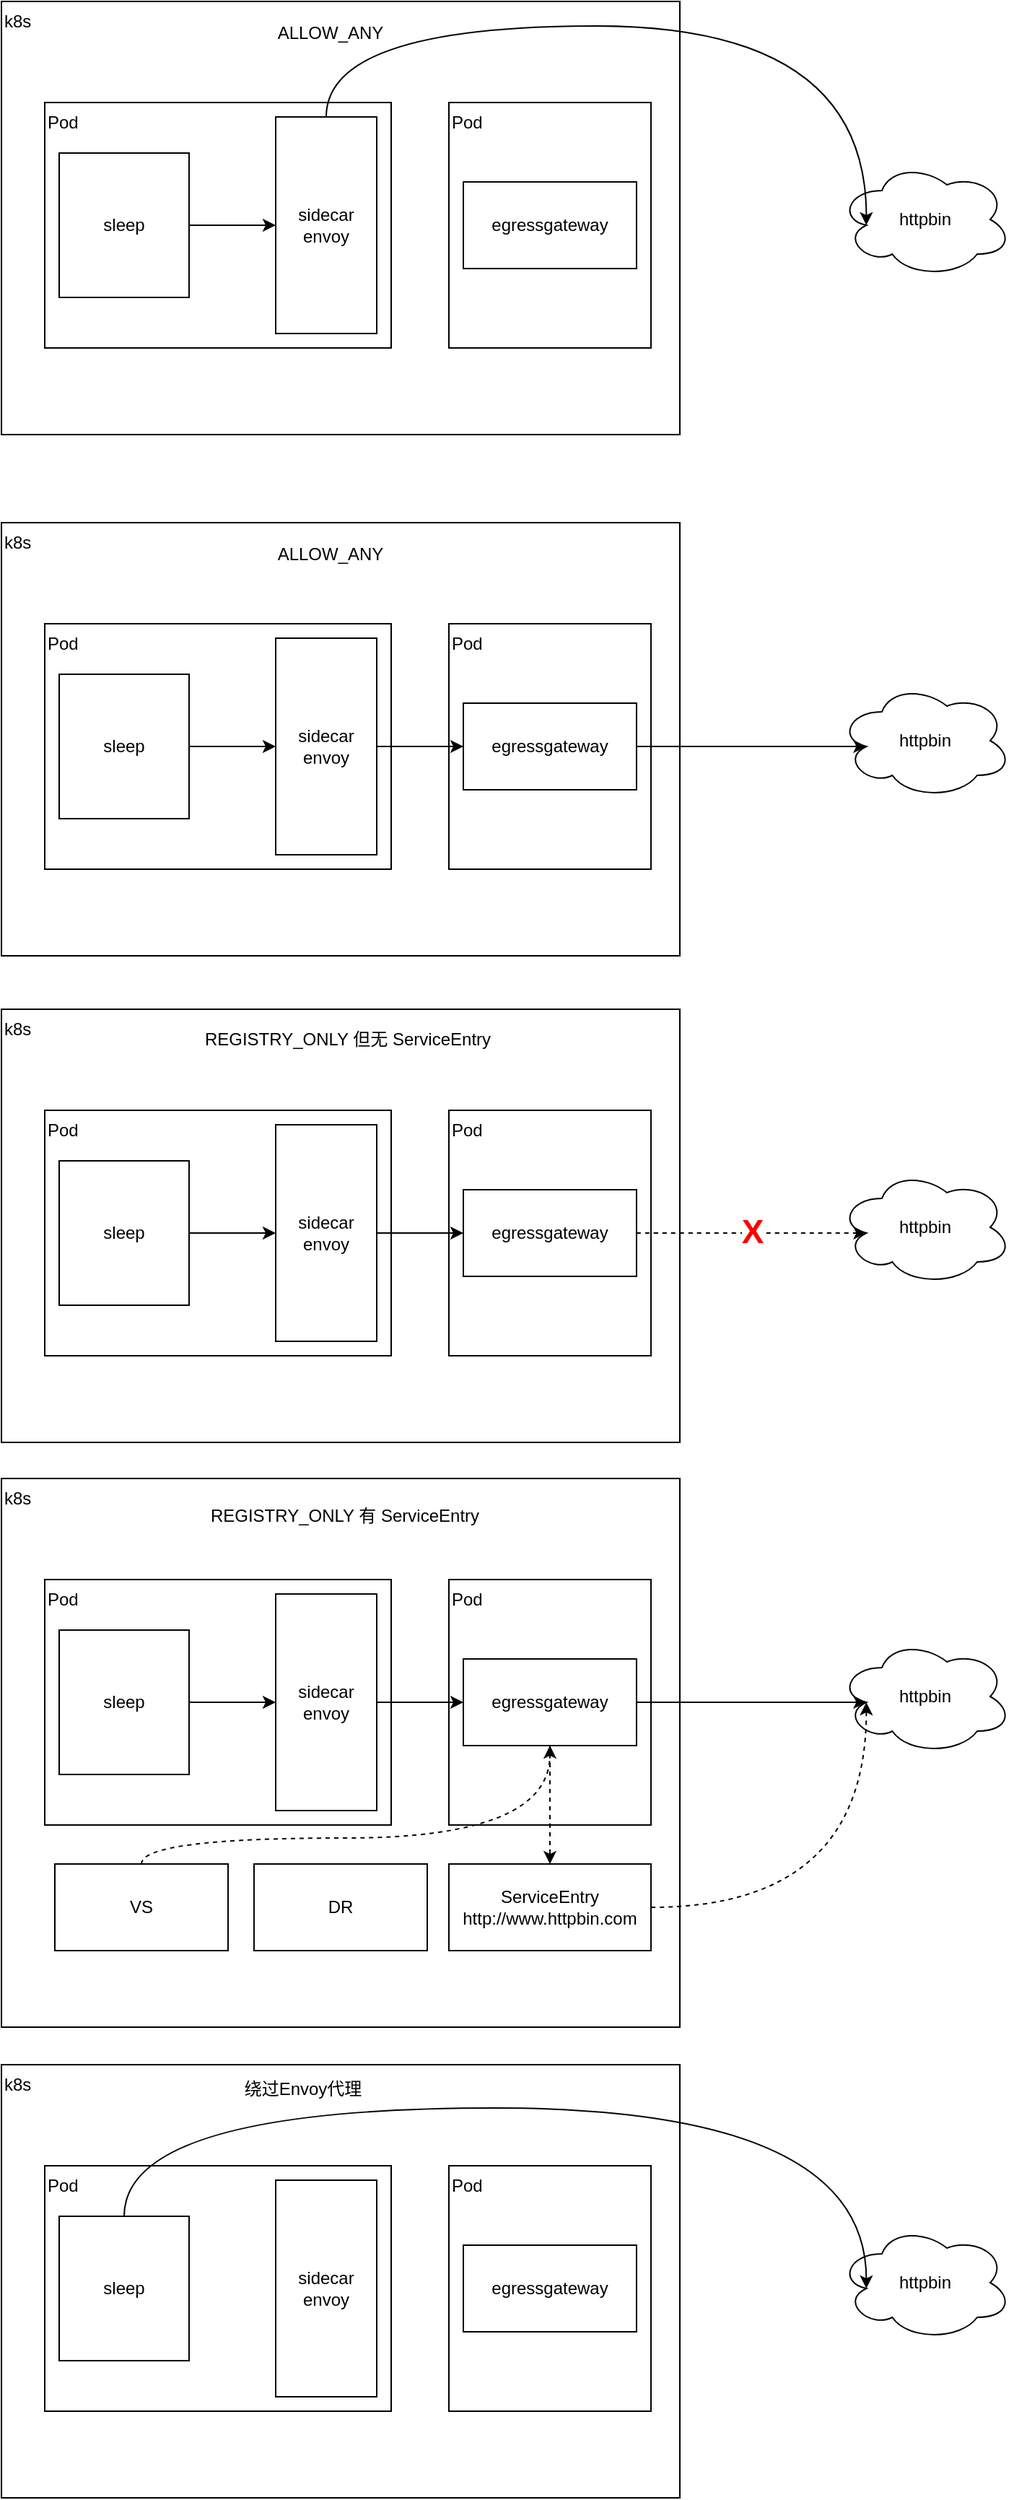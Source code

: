 <mxfile version="17.4.6" type="github">
  <diagram id="BKTVI9OD8oNNUzKUMocG" name="第 1 页">
    <mxGraphModel dx="1426" dy="1963" grid="0" gridSize="10" guides="1" tooltips="1" connect="1" arrows="1" fold="1" page="1" pageScale="1" pageWidth="827" pageHeight="1169" math="0" shadow="0">
      <root>
        <mxCell id="0" />
        <mxCell id="1" parent="0" />
        <mxCell id="Qi2p6z6g4xfFtqPoYyuL-1" value="k8s" style="rounded=0;whiteSpace=wrap;html=1;align=left;verticalAlign=top;" parent="1" vertex="1">
          <mxGeometry x="69" y="26" width="470" height="300" as="geometry" />
        </mxCell>
        <mxCell id="Qi2p6z6g4xfFtqPoYyuL-2" value="httpbin" style="ellipse;shape=cloud;whiteSpace=wrap;html=1;" parent="1" vertex="1">
          <mxGeometry x="649" y="137" width="120" height="80" as="geometry" />
        </mxCell>
        <mxCell id="Qi2p6z6g4xfFtqPoYyuL-3" value="Pod" style="rounded=0;whiteSpace=wrap;html=1;align=left;verticalAlign=top;" parent="1" vertex="1">
          <mxGeometry x="99" y="96" width="240" height="170" as="geometry" />
        </mxCell>
        <mxCell id="Qi2p6z6g4xfFtqPoYyuL-6" style="edgeStyle=orthogonalEdgeStyle;rounded=0;orthogonalLoop=1;jettySize=auto;html=1;entryX=0;entryY=0.5;entryDx=0;entryDy=0;" parent="1" source="Qi2p6z6g4xfFtqPoYyuL-4" target="Qi2p6z6g4xfFtqPoYyuL-5" edge="1">
          <mxGeometry relative="1" as="geometry" />
        </mxCell>
        <mxCell id="Qi2p6z6g4xfFtqPoYyuL-4" value="sleep" style="rounded=0;whiteSpace=wrap;html=1;" parent="1" vertex="1">
          <mxGeometry x="109" y="131" width="90" height="100" as="geometry" />
        </mxCell>
        <mxCell id="Qi2p6z6g4xfFtqPoYyuL-5" value="sidecar&lt;br&gt;envoy" style="rounded=0;whiteSpace=wrap;html=1;" parent="1" vertex="1">
          <mxGeometry x="259" y="106" width="70" height="150" as="geometry" />
        </mxCell>
        <mxCell id="Qi2p6z6g4xfFtqPoYyuL-15" value="Pod" style="rounded=0;whiteSpace=wrap;html=1;verticalAlign=top;align=left;" parent="1" vertex="1">
          <mxGeometry x="379" y="96" width="140" height="170" as="geometry" />
        </mxCell>
        <mxCell id="Qi2p6z6g4xfFtqPoYyuL-18" style="edgeStyle=orthogonalEdgeStyle;rounded=0;orthogonalLoop=1;jettySize=auto;html=1;entryX=0.16;entryY=0.55;entryDx=0;entryDy=0;entryPerimeter=0;" parent="1" source="Qi2p6z6g4xfFtqPoYyuL-16" target="Qi2p6z6g4xfFtqPoYyuL-2" edge="1">
          <mxGeometry relative="1" as="geometry" />
        </mxCell>
        <mxCell id="Qi2p6z6g4xfFtqPoYyuL-16" value="egressgateway" style="rounded=0;whiteSpace=wrap;html=1;" parent="1" vertex="1">
          <mxGeometry x="389" y="151" width="120" height="60" as="geometry" />
        </mxCell>
        <mxCell id="Qi2p6z6g4xfFtqPoYyuL-17" style="edgeStyle=orthogonalEdgeStyle;rounded=0;orthogonalLoop=1;jettySize=auto;html=1;entryX=0;entryY=0.5;entryDx=0;entryDy=0;" parent="1" source="Qi2p6z6g4xfFtqPoYyuL-5" target="Qi2p6z6g4xfFtqPoYyuL-16" edge="1">
          <mxGeometry relative="1" as="geometry" />
        </mxCell>
        <mxCell id="Qi2p6z6g4xfFtqPoYyuL-19" value="k8s" style="rounded=0;whiteSpace=wrap;html=1;align=left;verticalAlign=top;" parent="1" vertex="1">
          <mxGeometry x="69" y="363" width="470" height="300" as="geometry" />
        </mxCell>
        <mxCell id="Qi2p6z6g4xfFtqPoYyuL-20" value="httpbin" style="ellipse;shape=cloud;whiteSpace=wrap;html=1;" parent="1" vertex="1">
          <mxGeometry x="649" y="474" width="120" height="80" as="geometry" />
        </mxCell>
        <mxCell id="Qi2p6z6g4xfFtqPoYyuL-21" value="Pod" style="rounded=0;whiteSpace=wrap;html=1;align=left;verticalAlign=top;" parent="1" vertex="1">
          <mxGeometry x="99" y="433" width="240" height="170" as="geometry" />
        </mxCell>
        <mxCell id="Qi2p6z6g4xfFtqPoYyuL-22" style="edgeStyle=orthogonalEdgeStyle;rounded=0;orthogonalLoop=1;jettySize=auto;html=1;entryX=0;entryY=0.5;entryDx=0;entryDy=0;" parent="1" source="Qi2p6z6g4xfFtqPoYyuL-23" target="Qi2p6z6g4xfFtqPoYyuL-24" edge="1">
          <mxGeometry relative="1" as="geometry" />
        </mxCell>
        <mxCell id="Qi2p6z6g4xfFtqPoYyuL-23" value="sleep" style="rounded=0;whiteSpace=wrap;html=1;" parent="1" vertex="1">
          <mxGeometry x="109" y="468" width="90" height="100" as="geometry" />
        </mxCell>
        <mxCell id="Qi2p6z6g4xfFtqPoYyuL-24" value="sidecar&lt;br&gt;envoy" style="rounded=0;whiteSpace=wrap;html=1;" parent="1" vertex="1">
          <mxGeometry x="259" y="443" width="70" height="150" as="geometry" />
        </mxCell>
        <mxCell id="Qi2p6z6g4xfFtqPoYyuL-25" value="Pod" style="rounded=0;whiteSpace=wrap;html=1;verticalAlign=top;align=left;" parent="1" vertex="1">
          <mxGeometry x="379" y="433" width="140" height="170" as="geometry" />
        </mxCell>
        <mxCell id="Qi2p6z6g4xfFtqPoYyuL-54" style="edgeStyle=orthogonalEdgeStyle;curved=1;rounded=0;orthogonalLoop=1;jettySize=auto;html=1;entryX=0.16;entryY=0.55;entryDx=0;entryDy=0;entryPerimeter=0;dashed=1;" parent="1" source="Qi2p6z6g4xfFtqPoYyuL-27" target="Qi2p6z6g4xfFtqPoYyuL-20" edge="1">
          <mxGeometry relative="1" as="geometry" />
        </mxCell>
        <mxCell id="Qi2p6z6g4xfFtqPoYyuL-58" value="&lt;font color=&quot;#ff0000&quot; size=&quot;1&quot;&gt;&lt;b style=&quot;font-size: 23px&quot;&gt;X&lt;/b&gt;&lt;/font&gt;" style="edgeLabel;html=1;align=center;verticalAlign=middle;resizable=0;points=[];" parent="Qi2p6z6g4xfFtqPoYyuL-54" vertex="1" connectable="0">
          <mxGeometry x="0.005" y="2" relative="1" as="geometry">
            <mxPoint y="1" as="offset" />
          </mxGeometry>
        </mxCell>
        <mxCell id="Qi2p6z6g4xfFtqPoYyuL-27" value="egressgateway" style="rounded=0;whiteSpace=wrap;html=1;" parent="1" vertex="1">
          <mxGeometry x="389" y="488" width="120" height="60" as="geometry" />
        </mxCell>
        <mxCell id="Qi2p6z6g4xfFtqPoYyuL-28" style="edgeStyle=orthogonalEdgeStyle;rounded=0;orthogonalLoop=1;jettySize=auto;html=1;entryX=0;entryY=0.5;entryDx=0;entryDy=0;" parent="1" source="Qi2p6z6g4xfFtqPoYyuL-24" target="Qi2p6z6g4xfFtqPoYyuL-27" edge="1">
          <mxGeometry relative="1" as="geometry" />
        </mxCell>
        <mxCell id="Qi2p6z6g4xfFtqPoYyuL-29" value="k8s" style="rounded=0;whiteSpace=wrap;html=1;align=left;verticalAlign=top;" parent="1" vertex="1">
          <mxGeometry x="69" y="688" width="470" height="380" as="geometry" />
        </mxCell>
        <mxCell id="Qi2p6z6g4xfFtqPoYyuL-30" value="httpbin" style="ellipse;shape=cloud;whiteSpace=wrap;html=1;" parent="1" vertex="1">
          <mxGeometry x="649" y="799" width="120" height="80" as="geometry" />
        </mxCell>
        <mxCell id="Qi2p6z6g4xfFtqPoYyuL-31" value="Pod" style="rounded=0;whiteSpace=wrap;html=1;align=left;verticalAlign=top;" parent="1" vertex="1">
          <mxGeometry x="99" y="758" width="240" height="170" as="geometry" />
        </mxCell>
        <mxCell id="Qi2p6z6g4xfFtqPoYyuL-32" style="edgeStyle=orthogonalEdgeStyle;rounded=0;orthogonalLoop=1;jettySize=auto;html=1;entryX=0;entryY=0.5;entryDx=0;entryDy=0;" parent="1" source="Qi2p6z6g4xfFtqPoYyuL-33" target="Qi2p6z6g4xfFtqPoYyuL-34" edge="1">
          <mxGeometry relative="1" as="geometry" />
        </mxCell>
        <mxCell id="Qi2p6z6g4xfFtqPoYyuL-33" value="sleep" style="rounded=0;whiteSpace=wrap;html=1;" parent="1" vertex="1">
          <mxGeometry x="109" y="793" width="90" height="100" as="geometry" />
        </mxCell>
        <mxCell id="Qi2p6z6g4xfFtqPoYyuL-34" value="sidecar&lt;br&gt;envoy" style="rounded=0;whiteSpace=wrap;html=1;" parent="1" vertex="1">
          <mxGeometry x="259" y="768" width="70" height="150" as="geometry" />
        </mxCell>
        <mxCell id="Qi2p6z6g4xfFtqPoYyuL-35" value="Pod" style="rounded=0;whiteSpace=wrap;html=1;verticalAlign=top;align=left;" parent="1" vertex="1">
          <mxGeometry x="379" y="758" width="140" height="170" as="geometry" />
        </mxCell>
        <mxCell id="Qi2p6z6g4xfFtqPoYyuL-36" style="edgeStyle=orthogonalEdgeStyle;rounded=0;orthogonalLoop=1;jettySize=auto;html=1;entryX=0.16;entryY=0.55;entryDx=0;entryDy=0;entryPerimeter=0;" parent="1" source="Qi2p6z6g4xfFtqPoYyuL-37" target="Qi2p6z6g4xfFtqPoYyuL-30" edge="1">
          <mxGeometry relative="1" as="geometry" />
        </mxCell>
        <mxCell id="Qi2p6z6g4xfFtqPoYyuL-37" value="egressgateway" style="rounded=0;whiteSpace=wrap;html=1;" parent="1" vertex="1">
          <mxGeometry x="389" y="813" width="120" height="60" as="geometry" />
        </mxCell>
        <mxCell id="Qi2p6z6g4xfFtqPoYyuL-38" style="edgeStyle=orthogonalEdgeStyle;rounded=0;orthogonalLoop=1;jettySize=auto;html=1;entryX=0;entryY=0.5;entryDx=0;entryDy=0;" parent="1" source="Qi2p6z6g4xfFtqPoYyuL-34" target="Qi2p6z6g4xfFtqPoYyuL-37" edge="1">
          <mxGeometry relative="1" as="geometry" />
        </mxCell>
        <mxCell id="Qi2p6z6g4xfFtqPoYyuL-40" style="edgeStyle=orthogonalEdgeStyle;curved=1;rounded=0;orthogonalLoop=1;jettySize=auto;html=1;entryX=0.16;entryY=0.55;entryDx=0;entryDy=0;entryPerimeter=0;dashed=1;" parent="1" source="Qi2p6z6g4xfFtqPoYyuL-39" target="Qi2p6z6g4xfFtqPoYyuL-30" edge="1">
          <mxGeometry relative="1" as="geometry" />
        </mxCell>
        <mxCell id="Qi2p6z6g4xfFtqPoYyuL-39" value="ServiceEntry&lt;br&gt;http://www.httpbin.com" style="rounded=0;whiteSpace=wrap;html=1;align=center;" parent="1" vertex="1">
          <mxGeometry x="379" y="955" width="140" height="60" as="geometry" />
        </mxCell>
        <mxCell id="Qi2p6z6g4xfFtqPoYyuL-41" style="edgeStyle=orthogonalEdgeStyle;curved=1;rounded=0;orthogonalLoop=1;jettySize=auto;html=1;entryX=0.5;entryY=0;entryDx=0;entryDy=0;dashed=1;exitX=0.5;exitY=1;exitDx=0;exitDy=0;" parent="1" source="Qi2p6z6g4xfFtqPoYyuL-37" target="Qi2p6z6g4xfFtqPoYyuL-39" edge="1">
          <mxGeometry relative="1" as="geometry" />
        </mxCell>
        <mxCell id="Qi2p6z6g4xfFtqPoYyuL-42" value="k8s" style="rounded=0;whiteSpace=wrap;html=1;align=left;verticalAlign=top;" parent="1" vertex="1">
          <mxGeometry x="69" y="1094" width="470" height="300" as="geometry" />
        </mxCell>
        <mxCell id="Qi2p6z6g4xfFtqPoYyuL-43" value="httpbin" style="ellipse;shape=cloud;whiteSpace=wrap;html=1;" parent="1" vertex="1">
          <mxGeometry x="649" y="1205" width="120" height="80" as="geometry" />
        </mxCell>
        <mxCell id="Qi2p6z6g4xfFtqPoYyuL-44" value="Pod" style="rounded=0;whiteSpace=wrap;html=1;align=left;verticalAlign=top;" parent="1" vertex="1">
          <mxGeometry x="99" y="1164" width="240" height="170" as="geometry" />
        </mxCell>
        <mxCell id="Qi2p6z6g4xfFtqPoYyuL-46" value="sleep" style="rounded=0;whiteSpace=wrap;html=1;" parent="1" vertex="1">
          <mxGeometry x="109" y="1199" width="90" height="100" as="geometry" />
        </mxCell>
        <mxCell id="Qi2p6z6g4xfFtqPoYyuL-47" value="sidecar&lt;br&gt;envoy" style="rounded=0;whiteSpace=wrap;html=1;" parent="1" vertex="1">
          <mxGeometry x="259" y="1174" width="70" height="150" as="geometry" />
        </mxCell>
        <mxCell id="Qi2p6z6g4xfFtqPoYyuL-48" value="Pod" style="rounded=0;whiteSpace=wrap;html=1;verticalAlign=top;align=left;" parent="1" vertex="1">
          <mxGeometry x="379" y="1164" width="140" height="170" as="geometry" />
        </mxCell>
        <mxCell id="Qi2p6z6g4xfFtqPoYyuL-50" value="egressgateway" style="rounded=0;whiteSpace=wrap;html=1;" parent="1" vertex="1">
          <mxGeometry x="389" y="1219" width="120" height="60" as="geometry" />
        </mxCell>
        <mxCell id="Qi2p6z6g4xfFtqPoYyuL-45" style="edgeStyle=orthogonalEdgeStyle;rounded=0;orthogonalLoop=1;jettySize=auto;html=1;entryX=0.16;entryY=0.55;entryDx=0;entryDy=0;entryPerimeter=0;curved=1;" parent="1" source="Qi2p6z6g4xfFtqPoYyuL-46" target="Qi2p6z6g4xfFtqPoYyuL-43" edge="1">
          <mxGeometry relative="1" as="geometry">
            <Array as="points">
              <mxPoint x="154" y="1124" />
              <mxPoint x="668" y="1124" />
            </Array>
          </mxGeometry>
        </mxCell>
        <mxCell id="Qi2p6z6g4xfFtqPoYyuL-52" value="ALLOW_ANY" style="text;html=1;strokeColor=none;fillColor=none;align=center;verticalAlign=middle;whiteSpace=wrap;rounded=0;" parent="1" vertex="1">
          <mxGeometry x="267" y="33" width="60" height="30" as="geometry" />
        </mxCell>
        <mxCell id="Qi2p6z6g4xfFtqPoYyuL-53" value="REGISTRY_ONLY 但无 ServiceEntry" style="text;html=1;strokeColor=none;fillColor=none;align=center;verticalAlign=middle;whiteSpace=wrap;rounded=0;" parent="1" vertex="1">
          <mxGeometry x="196" y="369" width="226" height="30" as="geometry" />
        </mxCell>
        <mxCell id="Qi2p6z6g4xfFtqPoYyuL-59" value="REGISTRY_ONLY 有 ServiceEntry" style="text;html=1;strokeColor=none;fillColor=none;align=center;verticalAlign=middle;whiteSpace=wrap;rounded=0;" parent="1" vertex="1">
          <mxGeometry x="194" y="699" width="226" height="30" as="geometry" />
        </mxCell>
        <mxCell id="Qi2p6z6g4xfFtqPoYyuL-60" value="绕过Envoy代理" style="text;html=1;strokeColor=none;fillColor=none;align=center;verticalAlign=middle;whiteSpace=wrap;rounded=0;" parent="1" vertex="1">
          <mxGeometry x="165" y="1096" width="226" height="30" as="geometry" />
        </mxCell>
        <mxCell id="aSz7NsRDg45iYX1hyXRa-1" value="k8s" style="rounded=0;whiteSpace=wrap;html=1;align=left;verticalAlign=top;" vertex="1" parent="1">
          <mxGeometry x="69" y="-335" width="470" height="300" as="geometry" />
        </mxCell>
        <mxCell id="aSz7NsRDg45iYX1hyXRa-2" value="httpbin" style="ellipse;shape=cloud;whiteSpace=wrap;html=1;" vertex="1" parent="1">
          <mxGeometry x="649" y="-224" width="120" height="80" as="geometry" />
        </mxCell>
        <mxCell id="aSz7NsRDg45iYX1hyXRa-3" value="Pod" style="rounded=0;whiteSpace=wrap;html=1;align=left;verticalAlign=top;" vertex="1" parent="1">
          <mxGeometry x="99" y="-265" width="240" height="170" as="geometry" />
        </mxCell>
        <mxCell id="aSz7NsRDg45iYX1hyXRa-4" style="edgeStyle=orthogonalEdgeStyle;rounded=0;orthogonalLoop=1;jettySize=auto;html=1;entryX=0;entryY=0.5;entryDx=0;entryDy=0;" edge="1" parent="1" source="aSz7NsRDg45iYX1hyXRa-5" target="aSz7NsRDg45iYX1hyXRa-6">
          <mxGeometry relative="1" as="geometry" />
        </mxCell>
        <mxCell id="aSz7NsRDg45iYX1hyXRa-5" value="sleep" style="rounded=0;whiteSpace=wrap;html=1;" vertex="1" parent="1">
          <mxGeometry x="109" y="-230" width="90" height="100" as="geometry" />
        </mxCell>
        <mxCell id="aSz7NsRDg45iYX1hyXRa-12" style="edgeStyle=orthogonalEdgeStyle;rounded=0;orthogonalLoop=1;jettySize=auto;html=1;entryX=0.16;entryY=0.55;entryDx=0;entryDy=0;entryPerimeter=0;curved=1;" edge="1" parent="1" source="aSz7NsRDg45iYX1hyXRa-6" target="aSz7NsRDg45iYX1hyXRa-2">
          <mxGeometry relative="1" as="geometry">
            <Array as="points">
              <mxPoint x="294" y="-318" />
              <mxPoint x="668" y="-318" />
            </Array>
          </mxGeometry>
        </mxCell>
        <mxCell id="aSz7NsRDg45iYX1hyXRa-6" value="sidecar&lt;br&gt;envoy" style="rounded=0;whiteSpace=wrap;html=1;" vertex="1" parent="1">
          <mxGeometry x="259" y="-255" width="70" height="150" as="geometry" />
        </mxCell>
        <mxCell id="aSz7NsRDg45iYX1hyXRa-7" value="Pod" style="rounded=0;whiteSpace=wrap;html=1;verticalAlign=top;align=left;" vertex="1" parent="1">
          <mxGeometry x="379" y="-265" width="140" height="170" as="geometry" />
        </mxCell>
        <mxCell id="aSz7NsRDg45iYX1hyXRa-9" value="egressgateway" style="rounded=0;whiteSpace=wrap;html=1;" vertex="1" parent="1">
          <mxGeometry x="389" y="-210" width="120" height="60" as="geometry" />
        </mxCell>
        <mxCell id="aSz7NsRDg45iYX1hyXRa-11" value="ALLOW_ANY" style="text;html=1;strokeColor=none;fillColor=none;align=center;verticalAlign=middle;whiteSpace=wrap;rounded=0;" vertex="1" parent="1">
          <mxGeometry x="267" y="-328" width="60" height="30" as="geometry" />
        </mxCell>
        <mxCell id="aSz7NsRDg45iYX1hyXRa-15" style="edgeStyle=orthogonalEdgeStyle;curved=1;rounded=0;orthogonalLoop=1;jettySize=auto;html=1;entryX=0.5;entryY=1;entryDx=0;entryDy=0;dashed=1;" edge="1" parent="1" source="aSz7NsRDg45iYX1hyXRa-13" target="Qi2p6z6g4xfFtqPoYyuL-37">
          <mxGeometry relative="1" as="geometry">
            <Array as="points">
              <mxPoint x="166" y="937" />
              <mxPoint x="449" y="937" />
            </Array>
          </mxGeometry>
        </mxCell>
        <mxCell id="aSz7NsRDg45iYX1hyXRa-13" value="VS" style="rounded=0;whiteSpace=wrap;html=1;" vertex="1" parent="1">
          <mxGeometry x="106" y="955" width="120" height="60" as="geometry" />
        </mxCell>
        <mxCell id="aSz7NsRDg45iYX1hyXRa-14" value="DR" style="rounded=0;whiteSpace=wrap;html=1;" vertex="1" parent="1">
          <mxGeometry x="244" y="955" width="120" height="60" as="geometry" />
        </mxCell>
      </root>
    </mxGraphModel>
  </diagram>
</mxfile>
